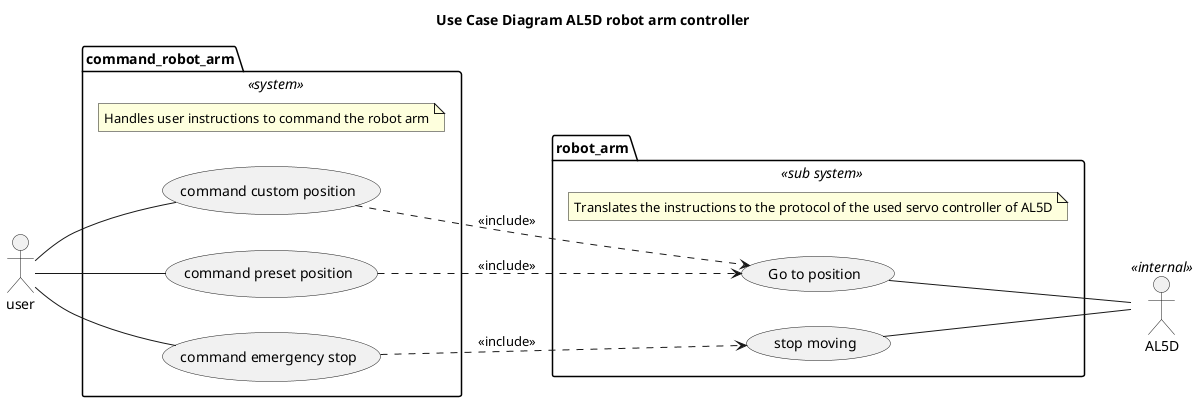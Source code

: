 @startuml Use Case Diagram AL5D robot arm controller
left to right direction
actor user
actor AL5D <<internal>>

title Use Case Diagram AL5D robot arm controller

package command_robot_arm <<system>> {
    note "Handles user instructions to command the robot arm" AS note_1
    user -- (command custom position)
    user -- (command preset position)
    user -- (command emergency stop)
}

package robot_arm <<sub system>> {
    note "Translates the instructions to the protocol of the used servo controller of AL5D" AS note_2
    (command custom position) ..> (Go to position) : <<include>>
    (command preset position) ..> (Go to position) : <<include>>
    (command emergency stop) ..> (stop moving) : <<include>>
    (Go to position) -- AL5D
    (stop moving) -- AL5D
}
@enduml